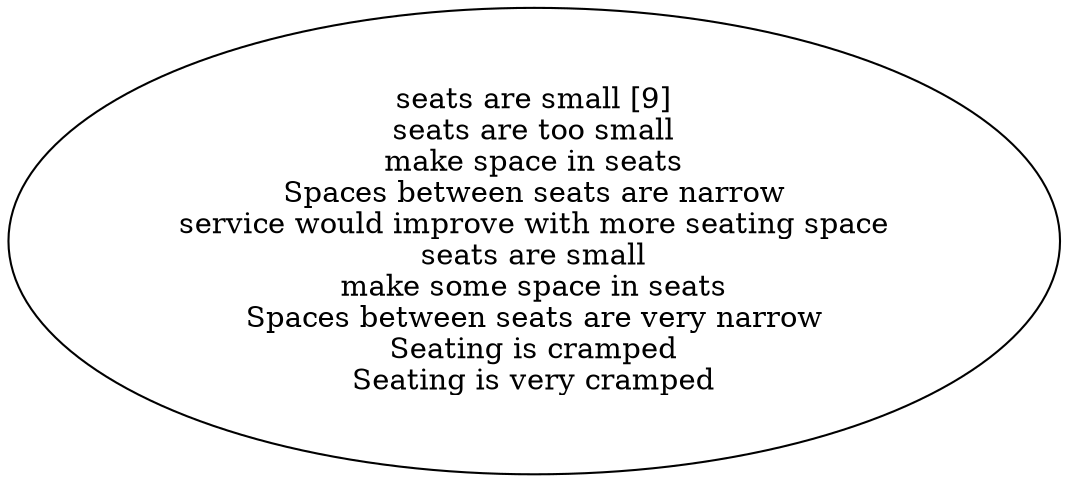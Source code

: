 digraph collapsedGraph {
"seats are small [9]\nseats are too small\nmake space in seats\nSpaces between seats are narrow\nservice would improve with more seating space\nseats are small\nmake some space in seats\nSpaces between seats are very narrow\nSeating is cramped\nSeating is very cramped"}